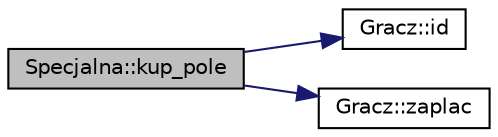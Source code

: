 digraph "Specjalna::kup_pole"
{
 // LATEX_PDF_SIZE
  edge [fontname="Helvetica",fontsize="10",labelfontname="Helvetica",labelfontsize="10"];
  node [fontname="Helvetica",fontsize="10",shape=record];
  rankdir="LR";
  Node1 [label="Specjalna::kup_pole",height=0.2,width=0.4,color="black", fillcolor="grey75", style="filled", fontcolor="black",tooltip="sprzedaje pole graczowi"];
  Node1 -> Node2 [color="midnightblue",fontsize="10",style="solid"];
  Node2 [label="Gracz::id",height=0.2,width=0.4,color="black", fillcolor="white", style="filled",URL="$class_gracz.html#a858548ee9ace1ac7acc8a744a34420f8",tooltip="zwraca identyfikator gracza"];
  Node1 -> Node3 [color="midnightblue",fontsize="10",style="solid"];
  Node3 [label="Gracz::zaplac",height=0.2,width=0.4,color="black", fillcolor="white", style="filled",URL="$class_gracz.html#a18b1e1c55fe64c923060f8d627884002",tooltip="gracz placi podana kwote do banku"];
}
